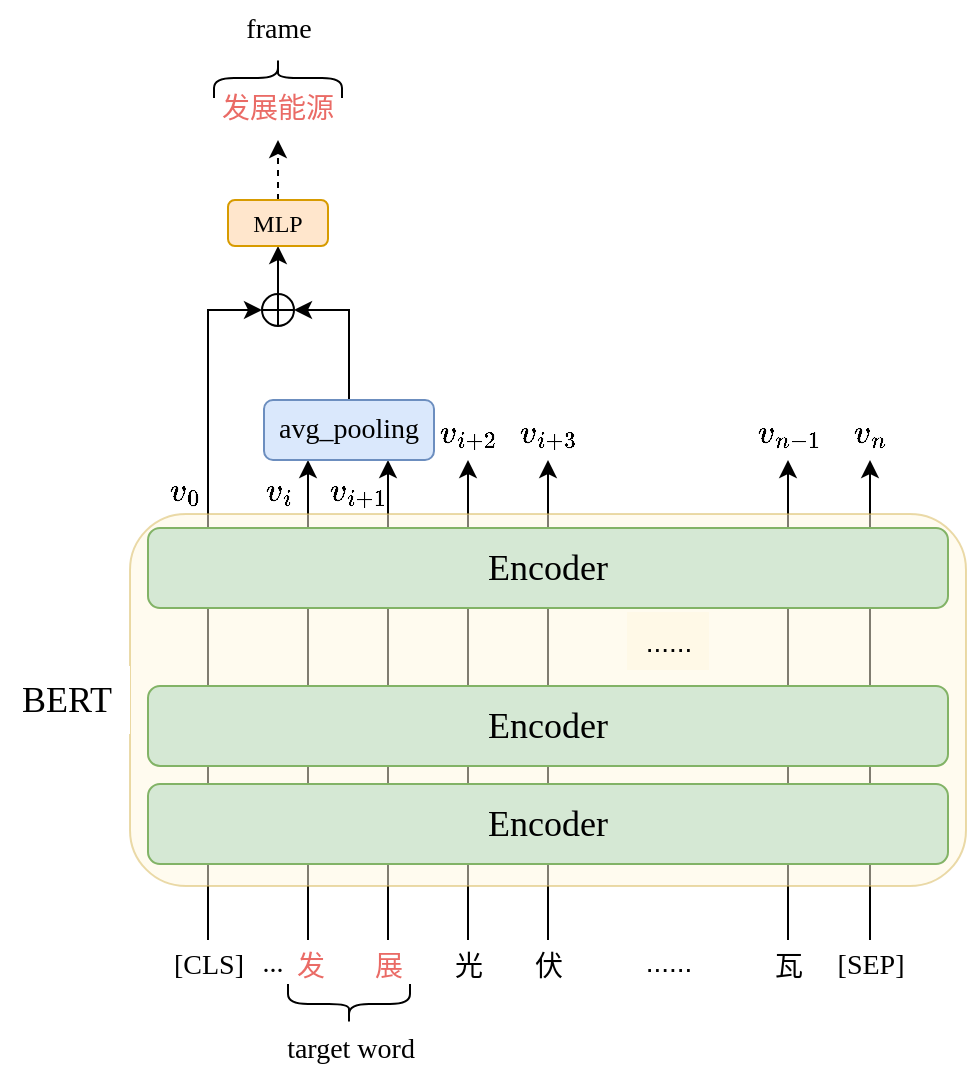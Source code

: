 <mxfile version="22.1.7" type="github">
  <diagram name="第 1 页" id="HLXinDbUOWOSAO1I3fax">
    <mxGraphModel dx="1762" dy="851" grid="0" gridSize="10" guides="1" tooltips="1" connect="1" arrows="1" fold="1" page="1" pageScale="1" pageWidth="827" pageHeight="1169" math="1" shadow="0">
      <root>
        <mxCell id="0" />
        <mxCell id="1" parent="0" />
        <mxCell id="lfXrCymtv0tgyg5XB64h-31" value="" style="endArrow=classic;html=1;rounded=0;" parent="1" edge="1">
          <mxGeometry width="50" height="50" relative="1" as="geometry">
            <mxPoint x="536" y="497" as="sourcePoint" />
            <mxPoint x="536" y="257" as="targetPoint" />
          </mxGeometry>
        </mxCell>
        <mxCell id="lfXrCymtv0tgyg5XB64h-14" value="" style="endArrow=classic;html=1;rounded=0;" parent="1" edge="1">
          <mxGeometry width="50" height="50" relative="1" as="geometry">
            <mxPoint x="375" y="497" as="sourcePoint" />
            <mxPoint x="375" y="257" as="targetPoint" />
          </mxGeometry>
        </mxCell>
        <mxCell id="lfXrCymtv0tgyg5XB64h-13" value="" style="endArrow=classic;html=1;rounded=0;" parent="1" edge="1">
          <mxGeometry width="50" height="50" relative="1" as="geometry">
            <mxPoint x="335" y="497" as="sourcePoint" />
            <mxPoint x="335" y="257" as="targetPoint" />
          </mxGeometry>
        </mxCell>
        <mxCell id="lfXrCymtv0tgyg5XB64h-5" value="" style="endArrow=classic;html=1;rounded=0;entryX=0;entryY=0.5;entryDx=0;entryDy=0;strokeColor=default;" parent="1" target="lfXrCymtv0tgyg5XB64h-20" edge="1">
          <mxGeometry width="50" height="50" relative="1" as="geometry">
            <mxPoint x="205" y="497" as="sourcePoint" />
            <mxPoint x="205" y="257" as="targetPoint" />
            <Array as="points">
              <mxPoint x="205" y="182" />
            </Array>
          </mxGeometry>
        </mxCell>
        <mxCell id="lfXrCymtv0tgyg5XB64h-6" value="" style="endArrow=classic;html=1;rounded=0;" parent="1" edge="1">
          <mxGeometry width="50" height="50" relative="1" as="geometry">
            <mxPoint x="255" y="497" as="sourcePoint" />
            <mxPoint x="255" y="257" as="targetPoint" />
          </mxGeometry>
        </mxCell>
        <mxCell id="lfXrCymtv0tgyg5XB64h-7" value="" style="endArrow=classic;html=1;rounded=0;" parent="1" edge="1">
          <mxGeometry width="50" height="50" relative="1" as="geometry">
            <mxPoint x="295" y="497" as="sourcePoint" />
            <mxPoint x="295" y="257" as="targetPoint" />
          </mxGeometry>
        </mxCell>
        <mxCell id="lfXrCymtv0tgyg5XB64h-8" value="" style="endArrow=classic;html=1;rounded=0;" parent="1" edge="1">
          <mxGeometry width="50" height="50" relative="1" as="geometry">
            <mxPoint x="495" y="497" as="sourcePoint" />
            <mxPoint x="495" y="257" as="targetPoint" />
          </mxGeometry>
        </mxCell>
        <mxCell id="lfXrCymtv0tgyg5XB64h-4" value="" style="rounded=1;whiteSpace=wrap;html=1;fillColor=#FFF8E0;strokeColor=#d6b656;opacity=50;" parent="1" vertex="1">
          <mxGeometry x="166" y="284" width="418" height="186" as="geometry" />
        </mxCell>
        <mxCell id="lfXrCymtv0tgyg5XB64h-1" value="&lt;font style=&quot;font-size: 18px;&quot; face=&quot;Georgia&quot;&gt;Encoder&lt;/font&gt;" style="rounded=1;whiteSpace=wrap;html=1;fillColor=#d5e8d4;strokeColor=#82b366;glass=0;" parent="1" vertex="1">
          <mxGeometry x="175" y="291" width="400" height="40" as="geometry" />
        </mxCell>
        <mxCell id="lfXrCymtv0tgyg5XB64h-2" value="&lt;font style=&quot;font-size: 18px;&quot; face=&quot;Georgia&quot;&gt;Encoder&lt;/font&gt;" style="rounded=1;whiteSpace=wrap;html=1;fillColor=#d5e8d4;strokeColor=#82b366;" parent="1" vertex="1">
          <mxGeometry x="175" y="419" width="400" height="40" as="geometry" />
        </mxCell>
        <mxCell id="lfXrCymtv0tgyg5XB64h-3" value="&lt;font face=&quot;Georgia&quot; style=&quot;font-size: 18px;&quot;&gt;Encoder&lt;/font&gt;" style="rounded=1;whiteSpace=wrap;html=1;fillColor=#d5e8d4;strokeColor=#82b366;" parent="1" vertex="1">
          <mxGeometry x="175" y="370" width="400" height="40" as="geometry" />
        </mxCell>
        <mxCell id="lfXrCymtv0tgyg5XB64h-9" value="&lt;font style=&quot;font-size: 14px;&quot; face=&quot;Georgia&quot;&gt;[CLS]&lt;/font&gt;" style="text;html=1;align=center;verticalAlign=middle;resizable=0;points=[];autosize=1;strokeColor=none;fillColor=none;" parent="1" vertex="1">
          <mxGeometry x="175" y="495" width="60" height="30" as="geometry" />
        </mxCell>
        <mxCell id="lfXrCymtv0tgyg5XB64h-10" value="&lt;font face=&quot;宋体-简&quot; color=&quot;#ea6b66&quot;&gt;&lt;span style=&quot;font-size: 14px;&quot;&gt;&lt;font style=&quot;vertical-align: inherit;&quot;&gt;&lt;font style=&quot;vertical-align: inherit;&quot;&gt;&lt;font style=&quot;vertical-align: inherit;&quot;&gt;&lt;font style=&quot;vertical-align: inherit;&quot;&gt;发&lt;/font&gt;&lt;/font&gt;&lt;/font&gt;&lt;/font&gt;&lt;/span&gt;&lt;/font&gt;" style="text;html=1;align=center;verticalAlign=middle;resizable=0;points=[];autosize=1;strokeColor=none;fillColor=none;" parent="1" vertex="1">
          <mxGeometry x="240" y="496" width="32" height="29" as="geometry" />
        </mxCell>
        <mxCell id="lfXrCymtv0tgyg5XB64h-11" value="&lt;font style=&quot;font-size: 14px;&quot; color=&quot;#ea6b66&quot; face=&quot;宋体-简&quot;&gt;&lt;font style=&quot;vertical-align: inherit;&quot;&gt;&lt;font style=&quot;vertical-align: inherit;&quot;&gt;展&lt;/font&gt;&lt;/font&gt;&lt;/font&gt;" style="text;html=1;align=center;verticalAlign=middle;resizable=0;points=[];autosize=1;strokeColor=none;fillColor=none;" parent="1" vertex="1">
          <mxGeometry x="279" y="496" width="32" height="29" as="geometry" />
        </mxCell>
        <mxCell id="lfXrCymtv0tgyg5XB64h-12" value="&lt;font face=&quot;Georgia&quot; style=&quot;font-size: 14px;&quot;&gt;&lt;font style=&quot;vertical-align: inherit;&quot;&gt;&lt;font style=&quot;vertical-align: inherit;&quot;&gt;&lt;font style=&quot;vertical-align: inherit;&quot;&gt;&lt;font style=&quot;vertical-align: inherit;&quot;&gt;&lt;font style=&quot;vertical-align: inherit;&quot;&gt;&lt;font style=&quot;vertical-align: inherit;&quot;&gt;...&lt;/font&gt;&lt;/font&gt;&lt;/font&gt;&lt;/font&gt;&lt;/font&gt;&lt;/font&gt;&lt;/font&gt;" style="text;html=1;align=center;verticalAlign=middle;resizable=0;points=[];autosize=1;strokeColor=none;fillColor=none;" parent="1" vertex="1">
          <mxGeometry x="222" y="494" width="29" height="29" as="geometry" />
        </mxCell>
        <mxCell id="lfXrCymtv0tgyg5XB64h-15" value="&lt;font style=&quot;font-size: 14px;&quot;&gt;&lt;font style=&quot;vertical-align: inherit;&quot;&gt;&lt;font style=&quot;vertical-align: inherit;&quot;&gt;光&lt;/font&gt;&lt;/font&gt;&lt;/font&gt;" style="text;html=1;align=center;verticalAlign=middle;resizable=0;points=[];autosize=1;strokeColor=none;fillColor=none;fontFamily=宋体-简;" parent="1" vertex="1">
          <mxGeometry x="319" y="496" width="32" height="29" as="geometry" />
        </mxCell>
        <mxCell id="lfXrCymtv0tgyg5XB64h-16" value="&lt;font style=&quot;font-size: 14px;&quot;&gt;&lt;font style=&quot;vertical-align: inherit;&quot;&gt;&lt;font style=&quot;vertical-align: inherit;&quot;&gt;伏&lt;/font&gt;&lt;/font&gt;&lt;/font&gt;" style="text;html=1;align=center;verticalAlign=middle;resizable=0;points=[];autosize=1;strokeColor=none;fillColor=none;fontFamily=宋体-简;" parent="1" vertex="1">
          <mxGeometry x="359" y="496" width="32" height="29" as="geometry" />
        </mxCell>
        <mxCell id="lfXrCymtv0tgyg5XB64h-17" value="&lt;font style=&quot;font-size: 14px;&quot;&gt;&lt;font style=&quot;vertical-align: inherit;&quot;&gt;&lt;font style=&quot;vertical-align: inherit;&quot;&gt;瓦&lt;/font&gt;&lt;/font&gt;&lt;/font&gt;" style="text;html=1;align=center;verticalAlign=middle;resizable=0;points=[];autosize=1;strokeColor=none;fillColor=none;fontFamily=宋体-简;" parent="1" vertex="1">
          <mxGeometry x="479" y="496" width="32" height="29" as="geometry" />
        </mxCell>
        <mxCell id="lfXrCymtv0tgyg5XB64h-18" value="&lt;font style=&quot;font-size: 14px;&quot;&gt;......&lt;/font&gt;" style="text;html=1;align=center;verticalAlign=middle;resizable=0;points=[];autosize=1;strokeColor=none;fillColor=none;" parent="1" vertex="1">
          <mxGeometry x="410" y="493" width="50" height="30" as="geometry" />
        </mxCell>
        <mxCell id="lfXrCymtv0tgyg5XB64h-34" style="edgeStyle=orthogonalEdgeStyle;rounded=0;orthogonalLoop=1;jettySize=auto;html=1;exitX=0.5;exitY=0;exitDx=0;exitDy=0;entryX=1;entryY=0.5;entryDx=0;entryDy=0;" parent="1" source="lfXrCymtv0tgyg5XB64h-19" target="lfXrCymtv0tgyg5XB64h-20" edge="1">
          <mxGeometry relative="1" as="geometry" />
        </mxCell>
        <mxCell id="lfXrCymtv0tgyg5XB64h-19" value="&lt;font style=&quot;font-size: 14px;&quot; face=&quot;Georgia&quot;&gt;avg_pooling&lt;/font&gt;" style="rounded=1;whiteSpace=wrap;html=1;fillColor=#dae8fc;strokeColor=#6c8ebf;" parent="1" vertex="1">
          <mxGeometry x="233" y="227" width="85" height="30" as="geometry" />
        </mxCell>
        <mxCell id="lfXrCymtv0tgyg5XB64h-26" style="edgeStyle=orthogonalEdgeStyle;rounded=0;orthogonalLoop=1;jettySize=auto;html=1;exitX=0.5;exitY=0;exitDx=0;exitDy=0;entryX=0.5;entryY=1;entryDx=0;entryDy=0;" parent="1" source="lfXrCymtv0tgyg5XB64h-20" target="lfXrCymtv0tgyg5XB64h-22" edge="1">
          <mxGeometry relative="1" as="geometry" />
        </mxCell>
        <mxCell id="lfXrCymtv0tgyg5XB64h-20" value="" style="shape=orEllipse;perimeter=ellipsePerimeter;whiteSpace=wrap;html=1;backgroundOutline=1;" parent="1" vertex="1">
          <mxGeometry x="232" y="174" width="16" height="16" as="geometry" />
        </mxCell>
        <mxCell id="lfXrCymtv0tgyg5XB64h-30" style="edgeStyle=orthogonalEdgeStyle;rounded=0;orthogonalLoop=1;jettySize=auto;html=1;exitX=0.5;exitY=0;exitDx=0;exitDy=0;entryX=0.5;entryY=1;entryDx=0;entryDy=0;dashed=1;" parent="1" source="lfXrCymtv0tgyg5XB64h-22" target="lfXrCymtv0tgyg5XB64h-24" edge="1">
          <mxGeometry relative="1" as="geometry" />
        </mxCell>
        <mxCell id="lfXrCymtv0tgyg5XB64h-22" value="&lt;font face=&quot;Georgia&quot;&gt;MLP&lt;/font&gt;" style="rounded=1;whiteSpace=wrap;html=1;fillColor=#ffe6cc;strokeColor=#d79b00;" parent="1" vertex="1">
          <mxGeometry x="215" y="127" width="50" height="23" as="geometry" />
        </mxCell>
        <mxCell id="lfXrCymtv0tgyg5XB64h-24" value="&lt;font style=&quot;font-size: 14px;&quot; color=&quot;#ea6b66&quot; face=&quot;楷体-简&quot;&gt;&lt;font style=&quot;vertical-align: inherit;&quot;&gt;&lt;font style=&quot;vertical-align: inherit;&quot;&gt;发展能源&lt;/font&gt;&lt;/font&gt;&lt;/font&gt;" style="text;html=1;strokeColor=none;fillColor=none;align=center;verticalAlign=middle;whiteSpace=wrap;rounded=0;" parent="1" vertex="1">
          <mxGeometry x="210" y="67" width="60" height="30" as="geometry" />
        </mxCell>
        <mxCell id="lfXrCymtv0tgyg5XB64h-32" value="&lt;font style=&quot;font-size: 14px;&quot; face=&quot;Georgia&quot;&gt;[SEP]&lt;/font&gt;" style="text;html=1;align=center;verticalAlign=middle;resizable=0;points=[];autosize=1;strokeColor=none;fillColor=none;" parent="1" vertex="1">
          <mxGeometry x="506" y="495" width="60" height="30" as="geometry" />
        </mxCell>
        <mxCell id="lfXrCymtv0tgyg5XB64h-35" value="&lt;font style=&quot;font-size: 18px;&quot; face=&quot;Georgia&quot;&gt;BERT&lt;/font&gt;" style="text;html=1;align=center;verticalAlign=middle;resizable=0;points=[];autosize=1;fillColor=#FFFFFF;" parent="1" vertex="1">
          <mxGeometry x="101" y="360" width="65" height="34" as="geometry" />
        </mxCell>
        <mxCell id="lfXrCymtv0tgyg5XB64h-36" value="&lt;font style=&quot;font-size: 14px;&quot;&gt;$$v_{0}$$&amp;nbsp;&lt;/font&gt;" style="text;html=1;align=center;verticalAlign=middle;resizable=0;points=[];autosize=1;strokeColor=none;fillColor=none;" parent="1" vertex="1">
          <mxGeometry x="150" y="266" width="85" height="29" as="geometry" />
        </mxCell>
        <mxCell id="lfXrCymtv0tgyg5XB64h-38" value="&lt;font style=&quot;font-size: 14px;&quot;&gt;$$v_{i}$$&amp;nbsp;&lt;/font&gt;" style="text;html=1;align=center;verticalAlign=middle;resizable=0;points=[];autosize=1;strokeColor=none;fillColor=none;" parent="1" vertex="1">
          <mxGeometry x="200" y="266" width="80" height="29" as="geometry" />
        </mxCell>
        <mxCell id="lfXrCymtv0tgyg5XB64h-39" value="&lt;font style=&quot;font-size: 14px;&quot;&gt;$$v_{i+1}$$&amp;nbsp;&lt;/font&gt;" style="text;html=1;align=center;verticalAlign=middle;resizable=0;points=[];autosize=1;strokeColor=none;fillColor=none;" parent="1" vertex="1">
          <mxGeometry x="232" y="266" width="96" height="29" as="geometry" />
        </mxCell>
        <mxCell id="lfXrCymtv0tgyg5XB64h-40" value="&lt;font style=&quot;font-size: 14px;&quot;&gt;$$v_{i+2}$$&amp;nbsp;&lt;/font&gt;" style="text;html=1;align=center;verticalAlign=middle;resizable=0;points=[];autosize=1;strokeColor=none;fillColor=none;" parent="1" vertex="1">
          <mxGeometry x="287" y="237" width="96" height="29" as="geometry" />
        </mxCell>
        <mxCell id="lfXrCymtv0tgyg5XB64h-41" value="&lt;font style=&quot;font-size: 14px;&quot;&gt;$$v_{i+3}$$&amp;nbsp;&lt;/font&gt;" style="text;html=1;align=center;verticalAlign=middle;resizable=0;points=[];autosize=1;strokeColor=none;fillColor=none;" parent="1" vertex="1">
          <mxGeometry x="327" y="237" width="96" height="29" as="geometry" />
        </mxCell>
        <mxCell id="lfXrCymtv0tgyg5XB64h-44" value="&lt;font style=&quot;font-size: 14px;&quot;&gt;......&lt;/font&gt;" style="text;html=1;align=center;verticalAlign=middle;resizable=0;points=[];autosize=1;strokeColor=none;fillColor=#FFF8E0;rotation=0;opacity=50;" parent="1" vertex="1">
          <mxGeometry x="414.5" y="333" width="41" height="29" as="geometry" />
        </mxCell>
        <mxCell id="lfXrCymtv0tgyg5XB64h-42" value="&lt;font style=&quot;font-size: 14px;&quot;&gt;$$v_{n-1}$$&amp;nbsp;&lt;/font&gt;" style="text;html=1;align=center;verticalAlign=middle;resizable=0;points=[];autosize=1;strokeColor=none;fillColor=none;" parent="1" vertex="1">
          <mxGeometry x="446.5" y="237" width="97" height="29" as="geometry" />
        </mxCell>
        <mxCell id="lfXrCymtv0tgyg5XB64h-43" value="&lt;font style=&quot;font-size: 14px;&quot;&gt;$$v_{n}$$&amp;nbsp;&lt;/font&gt;" style="text;html=1;align=center;verticalAlign=middle;resizable=0;points=[];autosize=1;strokeColor=none;fillColor=none;" parent="1" vertex="1">
          <mxGeometry x="493.5" y="237" width="85" height="29" as="geometry" />
        </mxCell>
        <mxCell id="kYW11jqbSFcBEVJKbfo7-1" value="" style="shape=curlyBracket;whiteSpace=wrap;html=1;rounded=1;flipH=1;labelPosition=right;verticalLabelPosition=middle;align=left;verticalAlign=middle;direction=north;" parent="1" vertex="1">
          <mxGeometry x="245" y="519" width="61" height="20" as="geometry" />
        </mxCell>
        <mxCell id="kYW11jqbSFcBEVJKbfo7-2" value="&lt;font face=&quot;Georgia&quot; style=&quot;font-size: 14px;&quot;&gt;target word&lt;/font&gt;" style="text;html=1;align=center;verticalAlign=middle;resizable=0;points=[];autosize=1;strokeColor=none;fillColor=none;" parent="1" vertex="1">
          <mxGeometry x="231" y="537" width="89" height="29" as="geometry" />
        </mxCell>
        <mxCell id="kYW11jqbSFcBEVJKbfo7-3" value="" style="shape=curlyBracket;whiteSpace=wrap;html=1;rounded=1;flipH=1;labelPosition=right;verticalLabelPosition=middle;align=left;verticalAlign=middle;direction=south;" parent="1" vertex="1">
          <mxGeometry x="208" y="56" width="64" height="20" as="geometry" />
        </mxCell>
        <mxCell id="kYW11jqbSFcBEVJKbfo7-4" value="&lt;font face=&quot;Georgia&quot; style=&quot;font-size: 14px;&quot;&gt;frame&lt;/font&gt;" style="text;html=1;align=center;verticalAlign=middle;resizable=0;points=[];autosize=1;strokeColor=none;fillColor=none;" parent="1" vertex="1">
          <mxGeometry x="213" y="27" width="54" height="29" as="geometry" />
        </mxCell>
      </root>
    </mxGraphModel>
  </diagram>
</mxfile>
